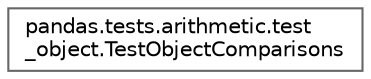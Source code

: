 digraph "Graphical Class Hierarchy"
{
 // LATEX_PDF_SIZE
  bgcolor="transparent";
  edge [fontname=Helvetica,fontsize=10,labelfontname=Helvetica,labelfontsize=10];
  node [fontname=Helvetica,fontsize=10,shape=box,height=0.2,width=0.4];
  rankdir="LR";
  Node0 [id="Node000000",label="pandas.tests.arithmetic.test\l_object.TestObjectComparisons",height=0.2,width=0.4,color="grey40", fillcolor="white", style="filled",URL="$de/db3/classpandas_1_1tests_1_1arithmetic_1_1test__object_1_1TestObjectComparisons.html",tooltip=" "];
}
